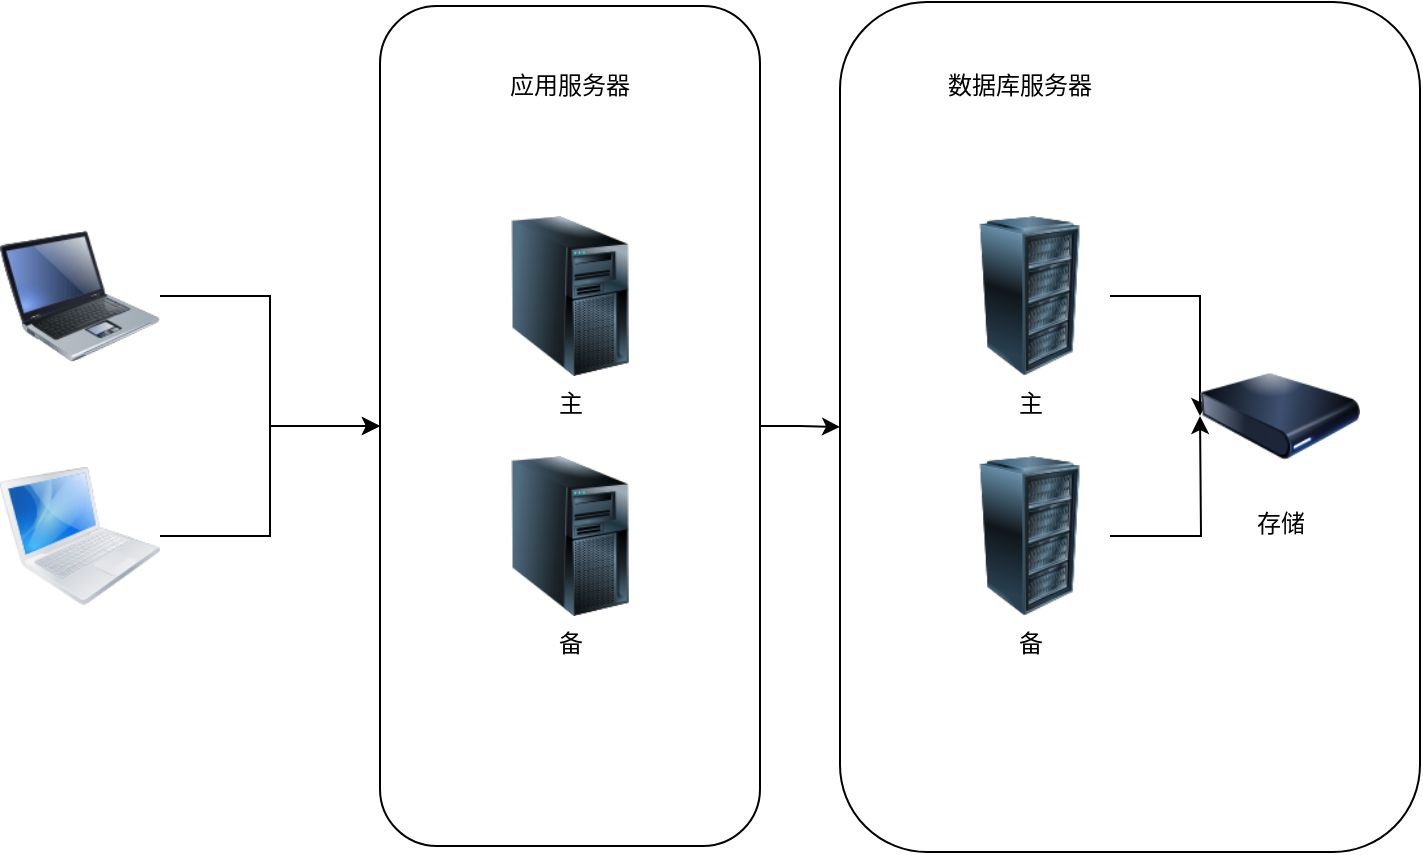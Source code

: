 <mxfile version="13.6.5" type="github"><diagram id="mbvhLqd8USu48-Mi45hZ" name="第 1 页"><mxGraphModel dx="1298" dy="711" grid="1" gridSize="10" guides="1" tooltips="1" connect="1" arrows="1" fold="1" page="1" pageScale="1" pageWidth="827" pageHeight="1169" math="0" shadow="0"><root><mxCell id="0"/><mxCell id="1" parent="0"/><mxCell id="bXtU4MhiFeLCgsDahLLX-19" style="edgeStyle=orthogonalEdgeStyle;rounded=0;orthogonalLoop=1;jettySize=auto;html=1;entryX=0;entryY=0.5;entryDx=0;entryDy=0;" edge="1" parent="1" source="bXtU4MhiFeLCgsDahLLX-6" target="bXtU4MhiFeLCgsDahLLX-12"><mxGeometry relative="1" as="geometry"/></mxCell><mxCell id="bXtU4MhiFeLCgsDahLLX-6" value="" style="rounded=1;whiteSpace=wrap;html=1;" vertex="1" parent="1"><mxGeometry x="250" y="165" width="190" height="420" as="geometry"/></mxCell><mxCell id="bXtU4MhiFeLCgsDahLLX-10" style="edgeStyle=orthogonalEdgeStyle;rounded=0;orthogonalLoop=1;jettySize=auto;html=1;entryX=0;entryY=0.5;entryDx=0;entryDy=0;" edge="1" parent="1" source="bXtU4MhiFeLCgsDahLLX-2" target="bXtU4MhiFeLCgsDahLLX-6"><mxGeometry relative="1" as="geometry"/></mxCell><mxCell id="bXtU4MhiFeLCgsDahLLX-2" value="" style="image;html=1;image=img/lib/clip_art/computers/Laptop_128x128.png" vertex="1" parent="1"><mxGeometry x="60" y="270" width="80" height="80" as="geometry"/></mxCell><mxCell id="bXtU4MhiFeLCgsDahLLX-11" style="edgeStyle=orthogonalEdgeStyle;rounded=0;orthogonalLoop=1;jettySize=auto;html=1;entryX=0;entryY=0.5;entryDx=0;entryDy=0;" edge="1" parent="1" source="bXtU4MhiFeLCgsDahLLX-3" target="bXtU4MhiFeLCgsDahLLX-6"><mxGeometry relative="1" as="geometry"/></mxCell><mxCell id="bXtU4MhiFeLCgsDahLLX-3" value="" style="image;html=1;image=img/lib/clip_art/computers/MacBook_128x128.png" vertex="1" parent="1"><mxGeometry x="60" y="390" width="80" height="80" as="geometry"/></mxCell><mxCell id="bXtU4MhiFeLCgsDahLLX-7" value="应用服务器" style="text;html=1;strokeColor=none;fillColor=none;align=center;verticalAlign=middle;whiteSpace=wrap;rounded=0;" vertex="1" parent="1"><mxGeometry x="305" y="190" width="80" height="30" as="geometry"/></mxCell><mxCell id="bXtU4MhiFeLCgsDahLLX-8" value="主" style="image;html=1;image=img/lib/clip_art/computers/Server_Tower_128x128.png" vertex="1" parent="1"><mxGeometry x="305" y="270" width="80" height="80" as="geometry"/></mxCell><mxCell id="bXtU4MhiFeLCgsDahLLX-9" value="备" style="image;html=1;image=img/lib/clip_art/computers/Server_Tower_128x128.png" vertex="1" parent="1"><mxGeometry x="305" y="390" width="80" height="80" as="geometry"/></mxCell><mxCell id="bXtU4MhiFeLCgsDahLLX-12" value="" style="rounded=1;whiteSpace=wrap;html=1;" vertex="1" parent="1"><mxGeometry x="480" y="163" width="290" height="425" as="geometry"/></mxCell><mxCell id="bXtU4MhiFeLCgsDahLLX-13" value="数据库服务器" style="text;html=1;strokeColor=none;fillColor=none;align=center;verticalAlign=middle;whiteSpace=wrap;rounded=0;" vertex="1" parent="1"><mxGeometry x="530" y="190" width="80" height="30" as="geometry"/></mxCell><mxCell id="bXtU4MhiFeLCgsDahLLX-17" style="edgeStyle=orthogonalEdgeStyle;rounded=0;orthogonalLoop=1;jettySize=auto;html=1;entryX=0;entryY=0.5;entryDx=0;entryDy=0;" edge="1" parent="1" source="bXtU4MhiFeLCgsDahLLX-14" target="bXtU4MhiFeLCgsDahLLX-16"><mxGeometry relative="1" as="geometry"><Array as="points"><mxPoint x="660" y="310"/></Array></mxGeometry></mxCell><mxCell id="bXtU4MhiFeLCgsDahLLX-14" value="主" style="image;html=1;image=img/lib/clip_art/computers/Server_Rack_128x128.png" vertex="1" parent="1"><mxGeometry x="535" y="270" width="80" height="80" as="geometry"/></mxCell><mxCell id="bXtU4MhiFeLCgsDahLLX-18" style="edgeStyle=orthogonalEdgeStyle;rounded=0;orthogonalLoop=1;jettySize=auto;html=1;" edge="1" parent="1" source="bXtU4MhiFeLCgsDahLLX-15"><mxGeometry relative="1" as="geometry"><mxPoint x="660" y="370" as="targetPoint"/></mxGeometry></mxCell><mxCell id="bXtU4MhiFeLCgsDahLLX-15" value="备" style="image;html=1;image=img/lib/clip_art/computers/Server_Rack_128x128.png" vertex="1" parent="1"><mxGeometry x="535" y="390" width="80" height="80" as="geometry"/></mxCell><mxCell id="bXtU4MhiFeLCgsDahLLX-16" value="存储" style="image;html=1;image=img/lib/clip_art/computers/Harddrive_128x128.png" vertex="1" parent="1"><mxGeometry x="660" y="330" width="80" height="80" as="geometry"/></mxCell></root></mxGraphModel></diagram></mxfile>